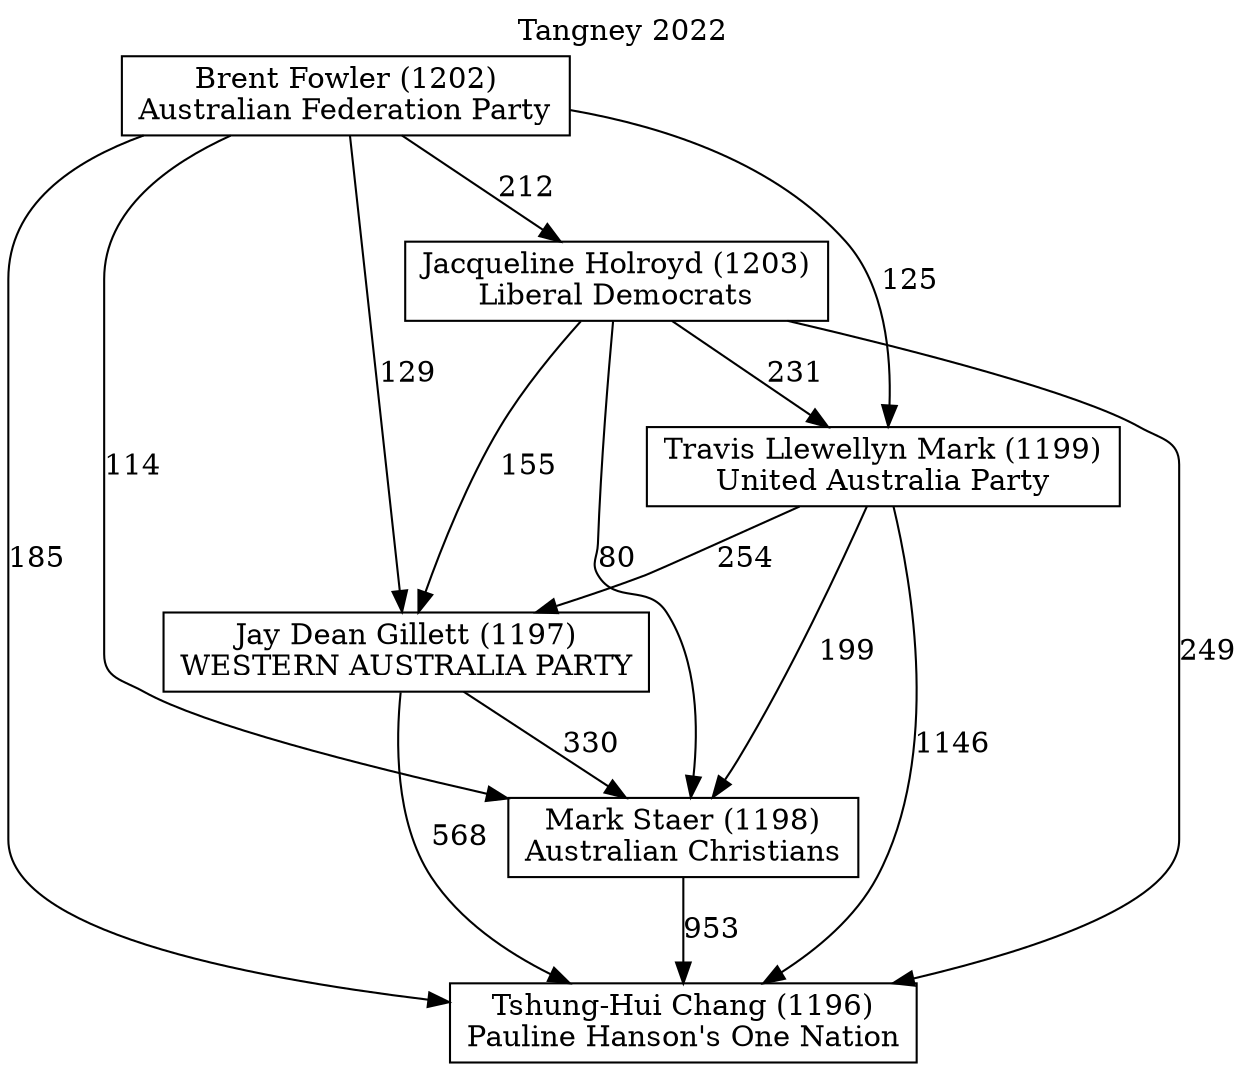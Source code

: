 // House preference flow
digraph "Tshung-Hui Chang (1196)_Tangney_2022" {
	graph [label="Tangney 2022" labelloc=t mclimit=2]
	node [shape=box]
	"Tshung-Hui Chang (1196)" [label="Tshung-Hui Chang (1196)
Pauline Hanson's One Nation"]
	"Mark Staer (1198)" [label="Mark Staer (1198)
Australian Christians"]
	"Jay Dean Gillett (1197)" [label="Jay Dean Gillett (1197)
WESTERN AUSTRALIA PARTY"]
	"Travis Llewellyn Mark (1199)" [label="Travis Llewellyn Mark (1199)
United Australia Party"]
	"Jacqueline Holroyd (1203)" [label="Jacqueline Holroyd (1203)
Liberal Democrats"]
	"Brent Fowler (1202)" [label="Brent Fowler (1202)
Australian Federation Party"]
	"Mark Staer (1198)" -> "Tshung-Hui Chang (1196)" [label=953]
	"Jay Dean Gillett (1197)" -> "Mark Staer (1198)" [label=330]
	"Travis Llewellyn Mark (1199)" -> "Jay Dean Gillett (1197)" [label=254]
	"Jacqueline Holroyd (1203)" -> "Travis Llewellyn Mark (1199)" [label=231]
	"Brent Fowler (1202)" -> "Jacqueline Holroyd (1203)" [label=212]
	"Jay Dean Gillett (1197)" -> "Tshung-Hui Chang (1196)" [label=568]
	"Travis Llewellyn Mark (1199)" -> "Tshung-Hui Chang (1196)" [label=1146]
	"Jacqueline Holroyd (1203)" -> "Tshung-Hui Chang (1196)" [label=249]
	"Brent Fowler (1202)" -> "Tshung-Hui Chang (1196)" [label=185]
	"Brent Fowler (1202)" -> "Travis Llewellyn Mark (1199)" [label=125]
	"Jacqueline Holroyd (1203)" -> "Jay Dean Gillett (1197)" [label=155]
	"Brent Fowler (1202)" -> "Jay Dean Gillett (1197)" [label=129]
	"Travis Llewellyn Mark (1199)" -> "Mark Staer (1198)" [label=199]
	"Jacqueline Holroyd (1203)" -> "Mark Staer (1198)" [label=80]
	"Brent Fowler (1202)" -> "Mark Staer (1198)" [label=114]
}

